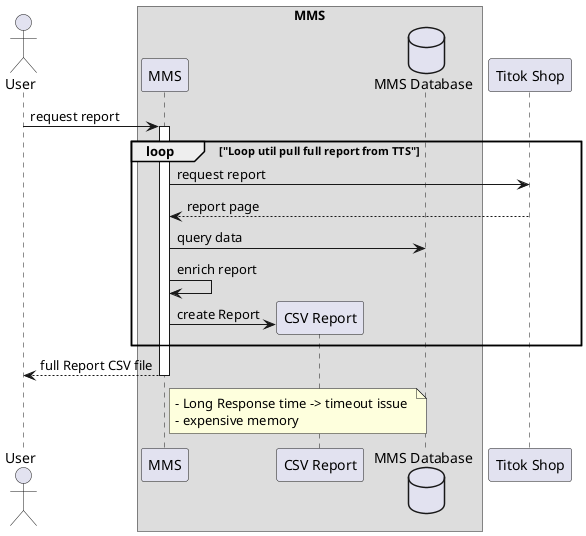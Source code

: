
@startuml "Issue"

actor User  as user

box  MMS
  participant "MMS" as mms
  participant "CSV Report" as csv
  database "MMS Database" as db
end box 

participant "Titok Shop" as tts

user -> mms : request report
activate mms
  loop "Loop util pull full report from TTS"
    mms -> tts : request report
    mms <-- tts: report page
    mms -> db: query data
    mms -> mms: enrich report
    mms -> csv **: create Report
  end
  user <-- mms: full Report CSV file
deactivate mms

note right of mms
 - Long Response time -> timeout issue 
 - expensive memory
end note


@enduml